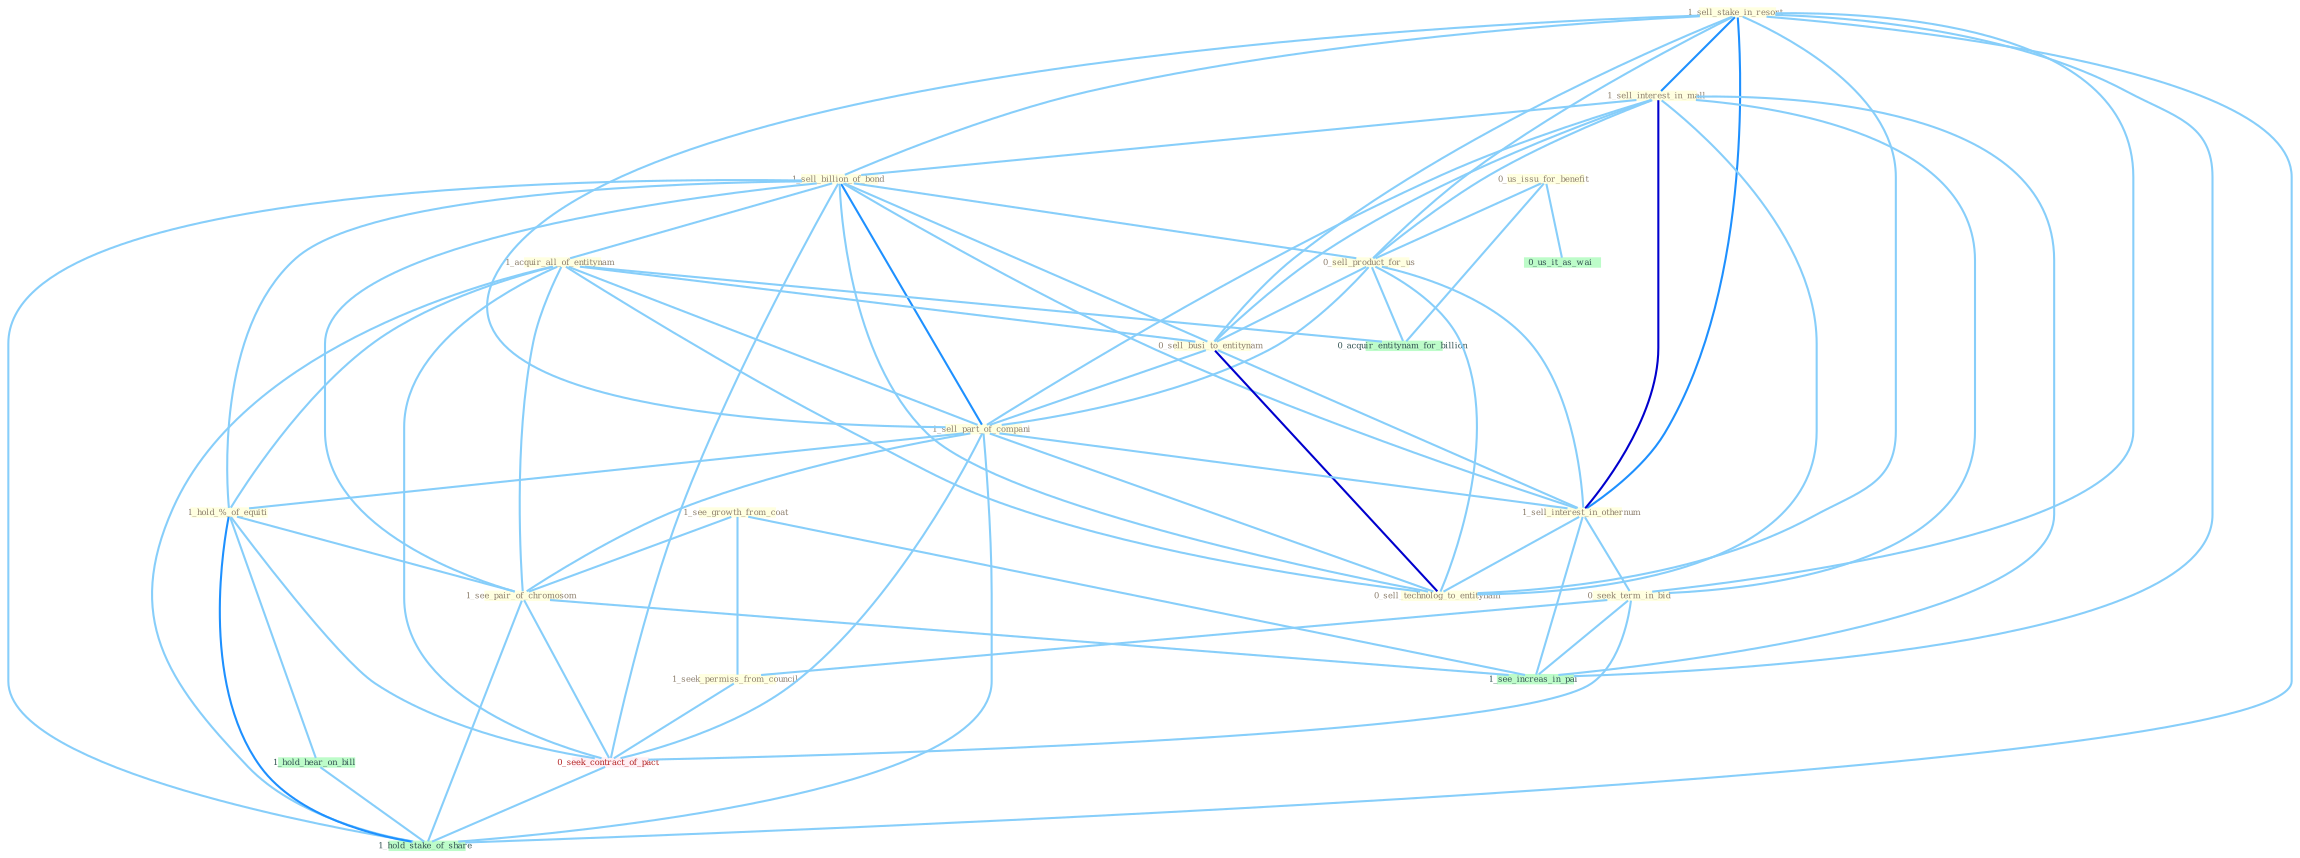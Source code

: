 Graph G{ 
    node
    [shape=polygon,style=filled,width=.5,height=.06,color="#BDFCC9",fixedsize=true,fontsize=4,
    fontcolor="#2f4f4f"];
    {node
    [color="#ffffe0", fontcolor="#8b7d6b"] "1_sell_stake_in_resort " "0_us_issu_for_benefit " "1_sell_interest_in_mall " "1_sell_billion_of_bond " "0_sell_product_for_us " "1_acquir_all_of_entitynam " "1_see_growth_from_coat " "0_sell_busi_to_entitynam " "1_sell_part_of_compani " "1_hold_%_of_equiti " "1_sell_interest_in_othernum " "1_see_pair_of_chromosom " "0_sell_technolog_to_entitynam " "0_seek_term_in_bid " "1_seek_permiss_from_council "}
{node [color="#fff0f5", fontcolor="#b22222"] "0_seek_contract_of_pact "}
edge [color="#B0E2FF"];

	"1_sell_stake_in_resort " -- "1_sell_interest_in_mall " [w="2", color="#1e90ff" , len=0.8];
	"1_sell_stake_in_resort " -- "1_sell_billion_of_bond " [w="1", color="#87cefa" ];
	"1_sell_stake_in_resort " -- "0_sell_product_for_us " [w="1", color="#87cefa" ];
	"1_sell_stake_in_resort " -- "0_sell_busi_to_entitynam " [w="1", color="#87cefa" ];
	"1_sell_stake_in_resort " -- "1_sell_part_of_compani " [w="1", color="#87cefa" ];
	"1_sell_stake_in_resort " -- "1_sell_interest_in_othernum " [w="2", color="#1e90ff" , len=0.8];
	"1_sell_stake_in_resort " -- "0_sell_technolog_to_entitynam " [w="1", color="#87cefa" ];
	"1_sell_stake_in_resort " -- "0_seek_term_in_bid " [w="1", color="#87cefa" ];
	"1_sell_stake_in_resort " -- "1_see_increas_in_pai " [w="1", color="#87cefa" ];
	"1_sell_stake_in_resort " -- "1_hold_stake_of_share " [w="1", color="#87cefa" ];
	"0_us_issu_for_benefit " -- "0_sell_product_for_us " [w="1", color="#87cefa" ];
	"0_us_issu_for_benefit " -- "0_us_it_as_wai " [w="1", color="#87cefa" ];
	"0_us_issu_for_benefit " -- "0_acquir_entitynam_for_billion " [w="1", color="#87cefa" ];
	"1_sell_interest_in_mall " -- "1_sell_billion_of_bond " [w="1", color="#87cefa" ];
	"1_sell_interest_in_mall " -- "0_sell_product_for_us " [w="1", color="#87cefa" ];
	"1_sell_interest_in_mall " -- "0_sell_busi_to_entitynam " [w="1", color="#87cefa" ];
	"1_sell_interest_in_mall " -- "1_sell_part_of_compani " [w="1", color="#87cefa" ];
	"1_sell_interest_in_mall " -- "1_sell_interest_in_othernum " [w="3", color="#0000cd" , len=0.6];
	"1_sell_interest_in_mall " -- "0_sell_technolog_to_entitynam " [w="1", color="#87cefa" ];
	"1_sell_interest_in_mall " -- "0_seek_term_in_bid " [w="1", color="#87cefa" ];
	"1_sell_interest_in_mall " -- "1_see_increas_in_pai " [w="1", color="#87cefa" ];
	"1_sell_billion_of_bond " -- "0_sell_product_for_us " [w="1", color="#87cefa" ];
	"1_sell_billion_of_bond " -- "1_acquir_all_of_entitynam " [w="1", color="#87cefa" ];
	"1_sell_billion_of_bond " -- "0_sell_busi_to_entitynam " [w="1", color="#87cefa" ];
	"1_sell_billion_of_bond " -- "1_sell_part_of_compani " [w="2", color="#1e90ff" , len=0.8];
	"1_sell_billion_of_bond " -- "1_hold_%_of_equiti " [w="1", color="#87cefa" ];
	"1_sell_billion_of_bond " -- "1_sell_interest_in_othernum " [w="1", color="#87cefa" ];
	"1_sell_billion_of_bond " -- "1_see_pair_of_chromosom " [w="1", color="#87cefa" ];
	"1_sell_billion_of_bond " -- "0_sell_technolog_to_entitynam " [w="1", color="#87cefa" ];
	"1_sell_billion_of_bond " -- "0_seek_contract_of_pact " [w="1", color="#87cefa" ];
	"1_sell_billion_of_bond " -- "1_hold_stake_of_share " [w="1", color="#87cefa" ];
	"0_sell_product_for_us " -- "0_sell_busi_to_entitynam " [w="1", color="#87cefa" ];
	"0_sell_product_for_us " -- "1_sell_part_of_compani " [w="1", color="#87cefa" ];
	"0_sell_product_for_us " -- "1_sell_interest_in_othernum " [w="1", color="#87cefa" ];
	"0_sell_product_for_us " -- "0_sell_technolog_to_entitynam " [w="1", color="#87cefa" ];
	"0_sell_product_for_us " -- "0_acquir_entitynam_for_billion " [w="1", color="#87cefa" ];
	"1_acquir_all_of_entitynam " -- "0_sell_busi_to_entitynam " [w="1", color="#87cefa" ];
	"1_acquir_all_of_entitynam " -- "1_sell_part_of_compani " [w="1", color="#87cefa" ];
	"1_acquir_all_of_entitynam " -- "1_hold_%_of_equiti " [w="1", color="#87cefa" ];
	"1_acquir_all_of_entitynam " -- "1_see_pair_of_chromosom " [w="1", color="#87cefa" ];
	"1_acquir_all_of_entitynam " -- "0_sell_technolog_to_entitynam " [w="1", color="#87cefa" ];
	"1_acquir_all_of_entitynam " -- "0_seek_contract_of_pact " [w="1", color="#87cefa" ];
	"1_acquir_all_of_entitynam " -- "0_acquir_entitynam_for_billion " [w="1", color="#87cefa" ];
	"1_acquir_all_of_entitynam " -- "1_hold_stake_of_share " [w="1", color="#87cefa" ];
	"1_see_growth_from_coat " -- "1_see_pair_of_chromosom " [w="1", color="#87cefa" ];
	"1_see_growth_from_coat " -- "1_seek_permiss_from_council " [w="1", color="#87cefa" ];
	"1_see_growth_from_coat " -- "1_see_increas_in_pai " [w="1", color="#87cefa" ];
	"0_sell_busi_to_entitynam " -- "1_sell_part_of_compani " [w="1", color="#87cefa" ];
	"0_sell_busi_to_entitynam " -- "1_sell_interest_in_othernum " [w="1", color="#87cefa" ];
	"0_sell_busi_to_entitynam " -- "0_sell_technolog_to_entitynam " [w="3", color="#0000cd" , len=0.6];
	"1_sell_part_of_compani " -- "1_hold_%_of_equiti " [w="1", color="#87cefa" ];
	"1_sell_part_of_compani " -- "1_sell_interest_in_othernum " [w="1", color="#87cefa" ];
	"1_sell_part_of_compani " -- "1_see_pair_of_chromosom " [w="1", color="#87cefa" ];
	"1_sell_part_of_compani " -- "0_sell_technolog_to_entitynam " [w="1", color="#87cefa" ];
	"1_sell_part_of_compani " -- "0_seek_contract_of_pact " [w="1", color="#87cefa" ];
	"1_sell_part_of_compani " -- "1_hold_stake_of_share " [w="1", color="#87cefa" ];
	"1_hold_%_of_equiti " -- "1_see_pair_of_chromosom " [w="1", color="#87cefa" ];
	"1_hold_%_of_equiti " -- "0_seek_contract_of_pact " [w="1", color="#87cefa" ];
	"1_hold_%_of_equiti " -- "1_hold_hear_on_bill " [w="1", color="#87cefa" ];
	"1_hold_%_of_equiti " -- "1_hold_stake_of_share " [w="2", color="#1e90ff" , len=0.8];
	"1_sell_interest_in_othernum " -- "0_sell_technolog_to_entitynam " [w="1", color="#87cefa" ];
	"1_sell_interest_in_othernum " -- "0_seek_term_in_bid " [w="1", color="#87cefa" ];
	"1_sell_interest_in_othernum " -- "1_see_increas_in_pai " [w="1", color="#87cefa" ];
	"1_see_pair_of_chromosom " -- "0_seek_contract_of_pact " [w="1", color="#87cefa" ];
	"1_see_pair_of_chromosom " -- "1_see_increas_in_pai " [w="1", color="#87cefa" ];
	"1_see_pair_of_chromosom " -- "1_hold_stake_of_share " [w="1", color="#87cefa" ];
	"0_seek_term_in_bid " -- "1_seek_permiss_from_council " [w="1", color="#87cefa" ];
	"0_seek_term_in_bid " -- "0_seek_contract_of_pact " [w="1", color="#87cefa" ];
	"0_seek_term_in_bid " -- "1_see_increas_in_pai " [w="1", color="#87cefa" ];
	"1_seek_permiss_from_council " -- "0_seek_contract_of_pact " [w="1", color="#87cefa" ];
	"0_seek_contract_of_pact " -- "1_hold_stake_of_share " [w="1", color="#87cefa" ];
	"1_hold_hear_on_bill " -- "1_hold_stake_of_share " [w="1", color="#87cefa" ];
}